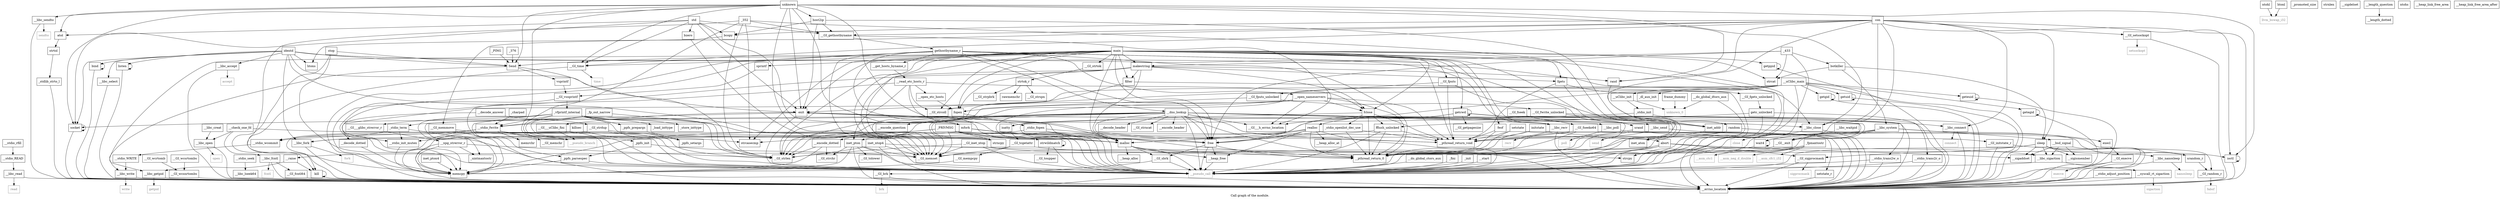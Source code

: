 digraph "Call graph of the module." {
  label="Call graph of the module.";
  node [shape=record];

  Node___libc_select [label="{__libc_select}"];
  Node___GI_time [label="{__GI_time}"];
  Node___libc_waitpid [label="{__libc_waitpid}"];
  Node__stdio_init [label="{_stdio_init}"];
  Node___stdio_init_mutex [label="{__stdio_init_mutex}"];
  Node___GI_fputs_unlocked [label="{__GI_fputs_unlocked}"];
  Node__stdio_term [label="{_stdio_term}"];
  Node___libc_write [label="{__libc_write}"];
  Node___stdio_wcommit [label="{__stdio_wcommit}"];
  Node___GI_toupper [label="{__GI_toupper}"];
  Node__ppfs_prepargs [label="{_ppfs_prepargs}"];
  Node___errno_location [label="{__errno_location}"];
  Node_ntohl [label="{ntohl}"];
  Node___GI_tcgetattr [label="{__GI_tcgetattr}"];
  Node___GI_strlen [label="{__GI_strlen}"];
  Node___GI_fwrite_unlocked [label="{__GI_fwrite_unlocked}"];
  Node__ppfs_setargs [label="{_ppfs_setargs}"];
  Node_strncpy [label="{strncpy}"];
  Node__promoted_size [label="{_promoted_size}"];
  Node_strnlen [label="{strnlen}"];
  Node__ppfs_parsespec [label="{_ppfs_parsespec}"];
  Node_feof [label="{feof}"];
  Node___GI___glibc_strerror_r [label="{__GI___glibc_strerror_r}"];
  Node__charpad [label="{_charpad}"];
  Node_memcpy [label="{memcpy}"];
  Node___GI_memset [label="{__GI_memset}"];
  Node_fclose [label="{fclose}"];
  Node_fopen [label="{fopen}"];
  Node_vsprintf [label="{vsprintf}"];
  Node__fp_out_narrow [label="{_fp_out_narrow}"];
  Node_strcat [label="{strcat}"];
  Node_htons [label="{htons}"];
  Node_inet_addr [label="{inet_addr}"];
  Node___GI_gethostbyname [label="{__GI_gethostbyname}"];
  Node___xpg_strerror_r [label="{__xpg_strerror_r}"];
  Node_fgets [label="{fgets}"];
  Node_bcopy [label="{bcopy}"];
  Node___GI_fputs [label="{__GI_fputs}"];
  Node__vfprintf_internal [label="{_vfprintf_internal}"];
  Node___GI_strcoll [label="{__GI_strcoll}"];
  Node_sprintf [label="{sprintf}"];
  Node___GI_vsnprintf [label="{__GI_vsnprintf}"];
  Node_isatty [label="{isatty}"];
  Node__stdio_fopen [label="{_stdio_fopen}"];
  Node__ppfs_init [label="{_ppfs_init}"];
  Node_strcpy [label="{strcpy}"];
  Node__stdio_openlist_dec_use [label="{_stdio_openlist_dec_use}"];
  Node_bzero [label="{bzero}"];
  Node_fflush_unlocked [label="{fflush_unlocked}"];
  Node_strcasecmp [label="{strcasecmp}"];
  Node___GI_fgets_unlocked [label="{__GI_fgets_unlocked}"];
  Node___stdio_trans2w_o [label="{__stdio_trans2w_o}"];
  Node__load_inttype [label="{_load_inttype}"];
  Node__store_inttype [label="{_store_inttype}"];
  Node__uintmaxtostr [label="{_uintmaxtostr}"];
  Node__fpmaxtostr [label="{_fpmaxtostr}"];
  Node_getc_unlocked [label="{getc_unlocked}"];
  Node___GI_memchr [label="{__GI_memchr}"];
  Node___GI_memmove [label="{__GI_memmove}"];
  Node___GI_mempcpy [label="{__GI_mempcpy}"];
  Node_memrchr [label="{memrchr}"];
  Node_strtok_r [label="{strtok_r}"];
  Node___GI_strpbrk [label="{__GI_strpbrk}"];
  Node_inet_aton [label="{inet_aton}"];
  Node___dns_lookup [label="{__dns_lookup}"];
  Node___open_nameservers [label="{__open_nameservers}"];
  Node___get_hosts_byname_r [label="{__get_hosts_byname_r}"];
  Node___bsd_signal [label="{__bsd_signal}"];
  Node___sigismember [label="{__sigismember}"];
  Node___sigaddset [label="{__sigaddset}"];
  Node___sigdelset [label="{__sigdelset}"];
  Node_abort [label="{abort}"];
  Node__dl_aux_init [label="{_dl_aux_init}"];
  Node___GI_brk [label="{__GI_brk}"];
  Node___libc_poll [label="{__libc_poll}"];
  Node___GI_fseek [label="{__GI_fseek}"];
  Node___GI_fseeko64 [label="{__GI_fseeko64}"];
  Node___stdio_READ [label="{__stdio_READ}"];
  Node___stdio_adjust_position [label="{__stdio_adjust_position}"];
  Node___stdio_rfill [label="{__stdio_rfill}"];
  Node___stdio_trans2r_o [label="{__stdio_trans2r_o}"];
  Node___stdio_seek [label="{__stdio_seek}"];
  Node_rawmemchr [label="{rawmemchr}"];
  Node___GI_strncat [label="{__GI_strncat}"];
  Node___GI_strspn [label="{__GI_strspn}"];
  Node___GI_strdup [label="{__GI_strdup}"];
  Node_inet_pton4 [label="{inet_pton4}"];
  Node_inet_pton [label="{inet_pton}"];
  Node_inet_ntop4 [label="{inet_ntop4}"];
  Node___GI_inet_ntop [label="{__GI_inet_ntop}"];
  Node___encode_header [label="{__encode_header}"];
  Node___decode_header [label="{__decode_header}"];
  Node___encode_question [label="{__encode_question}"];
  Node___length_question [label="{__length_question}"];
  Node___decode_answer [label="{__decode_answer}"];
  Node_srand [label="{srand}"];
  Node_setstate_r [label="{setstate_r}"];
  Node___GI_random_r [label="{__GI_random_r}"];
  Node_srandom_r [label="{srandom_r}"];
  Node___GI_initstate_r [label="{__GI_initstate_r}"];
  Node___libc_system [label="{__libc_system}"];
  Node_atol [label="{atol}"];
  Node_strtol [label="{strtol}"];
  Node__stdlib_strto_l [label="{_stdlib_strto_l}"];
  Node_exit [label="{exit}"];
  Node_execl [label="{execl}"];
  Node_sleep [label="{sleep}"];
  Node___GI___uClibc_fini [label="{__GI___uClibc_fini}"];
  Node___pthread_return_0 [label="{__pthread_return_0}"];
  Node___pthread_return_void [label="{__pthread_return_void}"];
  Node___check_one_fd [label="{__check_one_fd}"];
  Node___uClibc_init [label="{__uClibc_init}"];
  Node___uClibc_main [label="{__uClibc_main}"];
  Node___libc_sigaction [label="{__libc_sigaction}"];
  Node___libc_fcntl [label="{__libc_fcntl}"];
  Node___syscall_rt_sigaction [label="{__syscall_rt_sigaction}"];
  Node___GI__exit [label="{__GI__exit}"];
  Node___GI_execve [label="{__GI_execve}"];
  Node_getegid [label="{getegid}"];
  Node_geteuid [label="{geteuid}"];
  Node_getgid [label="{getgid}"];
  Node_getuid [label="{getuid}"];
  Node___libc_nanosleep [label="{__libc_nanosleep}"];
  Node___libc_open [label="{__libc_open}"];
  Node___libc_creat [label="{__libc_creat}"];
  Node___GI_sbrk [label="{__GI_sbrk}"];
  Node___GI_sigprocmask [label="{__GI_sigprocmask}"];
  Node_wait4 [label="{wait4}"];
  Node___GI___h_errno_location [label="{__GI___h_errno_location}"];
  Node___GI_wcrtomb [label="{__GI_wcrtomb}"];
  Node___GI_wcsrtombs [label="{__GI_wcsrtombs}"];
  Node___GI_wcsnrtombs [label="{__GI_wcsnrtombs}"];
  Node___stdio_WRITE [label="{__stdio_WRITE}"];
  Node___stdio_fwrite [label="{__stdio_fwrite}"];
  Node_htonl [label="{htonl}"];
  Node_ntohs [label="{ntohs}"];
  Node___GI_fcntl64 [label="{__GI_fcntl64}"];
  Node_gethostbyname_r [label="{gethostbyname_r}"];
  Node___libc_accept [label="{__libc_accept}"];
  Node_bind [label="{bind}"];
  Node___libc_connect [label="{__libc_connect}"];
  Node_listen [label="{listen}"];
  Node___libc_recv [label="{__libc_recv}"];
  Node___libc_send [label="{__libc_send}"];
  Node___libc_sendto [label="{__libc_sendto}"];
  Node___GI_setsockopt [label="{__GI_setsockopt}"];
  Node_socket [label="{socket}"];
  Node_malloc [label="{malloc}"];
  Node_free [label="{free}"];
  Node_realloc [label="{realloc}"];
  Node___heap_alloc [label="{__heap_alloc}"];
  Node___heap_alloc_at [label="{__heap_alloc_at}"];
  Node___heap_link_free_area [label="{__heap_link_free_area}"];
  Node___heap_link_free_area_after [label="{__heap_link_free_area_after}"];
  Node___heap_free [label="{__heap_free}"];
  Node_rand [label="{rand}"];
  Node_random [label="{random}"];
  Node_setstate [label="{setstate}"];
  Node_initstate [label="{initstate}"];
  Node___open_etc_hosts [label="{__open_etc_hosts}"];
  Node___read_etc_hosts_r [label="{__read_etc_hosts_r}"];
  Node___raise [label="{__raise}"];
  Node___libc_lseek64 [label="{__libc_lseek64}"];
  Node___libc_read [label="{__libc_read}"];
  Node___GI_tolower [label="{__GI_tolower}"];
  Node___GI_strchr [label="{__GI_strchr}"];
  Node___encode_dotted [label="{__encode_dotted}"];
  Node___decode_dotted [label="{__decode_dotted}"];
  Node___length_dotted [label="{__length_dotted}"];
  Node___do_global_ctors_aux [label="{__do_global_ctors_aux}"];
  Node__fini [label="{_fini}"];
  Node___asm_neg_d_double [color="gray50", fontcolor="gray50", label="{__asm_neg_d_double}"];
  Node___asm_cfc1_i32 [color="gray50", fontcolor="gray50", label="{__asm_cfc1_i32}"];
  Node___asm_ctc1 [color="gray50", fontcolor="gray50", label="{__asm_ctc1}"];
  Node_unknown_0 [color="gray50", fontcolor="gray50", label="{unknown_0}"];
  Node_close [color="gray50", fontcolor="gray50", label="{close}"];
  Node_fork [color="gray50", fontcolor="gray50", label="{fork}"];
  Node_getpid [color="gray50", fontcolor="gray50", label="{getpid}"];
  Node_time [color="gray50", fontcolor="gray50", label="{time}"];
  Node_write [color="gray50", fontcolor="gray50", label="{write}"];
  Node_accept [color="gray50", fontcolor="gray50", label="{accept}"];
  Node_connect [color="gray50", fontcolor="gray50", label="{connect}"];
  Node_recv [color="gray50", fontcolor="gray50", label="{recv}"];
  Node_send [color="gray50", fontcolor="gray50", label="{send}"];
  Node_sendto [color="gray50", fontcolor="gray50", label="{sendto}"];
  Node_setsockopt [color="gray50", fontcolor="gray50", label="{setsockopt}"];
  Node_fcntl [color="gray50", fontcolor="gray50", label="{fcntl}"];
  Node_sigaction [color="gray50", fontcolor="gray50", label="{sigaction}"];
  Node_execve [color="gray50", fontcolor="gray50", label="{execve}"];
  Node_nanosleep [color="gray50", fontcolor="gray50", label="{nanosleep}"];
  Node_open [color="gray50", fontcolor="gray50", label="{open}"];
  Node_sigprocmask [color="gray50", fontcolor="gray50", label="{sigprocmask}"];
  Node_brk [color="gray50", fontcolor="gray50", label="{brk}"];
  Node_poll [color="gray50", fontcolor="gray50", label="{poll}"];
  Node_read [color="gray50", fontcolor="gray50", label="{read}"];
  Node_llvm_bswap_i32 [color="gray50", fontcolor="gray50", label="{llvm_bswap_i32}"];
  Node_fabsf [color="gray50", fontcolor="gray50", label="{fabsf}"];
  Node___pseudo_call [color="gray50", fontcolor="gray50", label="{__pseudo_call}"];
  Node___pseudo_branch [color="gray50", fontcolor="gray50", label="{__pseudo_branch}"];
  Node__init [label="{_init}"];
  Node___do_global_dtors_aux [label="{__do_global_dtors_aux}"];
  Node_frame_dummy [label="{frame_dummy}"];
  Node___start [label="{__start}"];
  Node_botkiller [label="{botkiller}"];
  Node_strwildmatch [label="{strwildmatch}"];
  Node_Send [label="{Send}"];
  Node_host2ip [label="{host2ip}"];
  Node_mfork [label="{mfork}"];
  Node_filter [label="{filter}"];
  Node_makestring [label="{makestring}"];
  Node_identd [label="{identd}"];
  Node_std [label="{std}"];
  Node_stop [label="{stop}"];
  Node_unknown [label="{unknown}"];
  Node___GI_strtok [label="{__GI_strtok}"];
  Node_killsec [label="{killsec}"];
  Node__PRIVMSG [label="{_PRIVMSG}"];
  Node__376 [label="{_376}"];
  Node__PING [label="{_PING}"];
  Node__352 [label="{_352}"];
  Node__433 [label="{_433}"];
  Node_con [label="{con}"];
  Node_main [label="{main}"];
  Node___libc_close [label="{__libc_close}"];
  Node___libc_fork [label="{__libc_fork}"];
  Node_getcwd [label="{getcwd}"];
  Node___GI_getpagesize [label="{__GI_getpagesize}"];
  Node___libc_getpid [label="{__libc_getpid}"];
  Node_getppid [label="{getppid}"];
  Node_ioctl [label="{ioctl}"];
  Node_kill [label="{kill}"];
  Node___libc_select -> Node___errno_location;
  Node___GI_time -> Node___errno_location;
  Node___GI_time -> Node_time;
  Node___libc_waitpid -> Node_wait4;
  Node__stdio_init -> Node___errno_location;
  Node__stdio_init -> Node_isatty;
  Node___stdio_init_mutex -> Node_memcpy;
  Node___GI_fputs_unlocked -> Node___GI_strlen;
  Node___GI_fputs_unlocked -> Node___GI_fwrite_unlocked;
  Node__stdio_term -> Node___stdio_init_mutex;
  Node__stdio_term -> Node___stdio_wcommit;
  Node__stdio_term -> Node___pseudo_call;
  Node___libc_write -> Node___errno_location;
  Node___libc_write -> Node_write;
  Node___stdio_wcommit -> Node___stdio_WRITE;
  Node__ppfs_prepargs -> Node__ppfs_setargs;
  Node_ntohl -> Node_llvm_bswap_i32;
  Node___GI_tcgetattr -> Node___GI_memset;
  Node___GI_tcgetattr -> Node___GI_mempcpy;
  Node___GI_tcgetattr -> Node_ioctl;
  Node___GI_fwrite_unlocked -> Node___stdio_trans2w_o;
  Node___GI_fwrite_unlocked -> Node___stdio_fwrite;
  Node___GI_fwrite_unlocked -> Node___pseudo_call;
  Node__ppfs_parsespec -> Node_memcpy;
  Node__ppfs_parsespec -> Node___pseudo_call;
  Node_feof -> Node___pthread_return_0;
  Node_feof -> Node___pthread_return_void;
  Node___GI___glibc_strerror_r -> Node___xpg_strerror_r;
  Node__charpad -> Node___stdio_fwrite;
  Node_fclose -> Node__stdio_openlist_dec_use;
  Node_fclose -> Node_fflush_unlocked;
  Node_fclose -> Node___pthread_return_0;
  Node_fclose -> Node___pthread_return_void;
  Node_fclose -> Node_free;
  Node_fclose -> Node___pseudo_call;
  Node_fopen -> Node__stdio_fopen;
  Node_vsprintf -> Node___GI_vsnprintf;
  Node__fp_out_narrow -> Node___GI_strlen;
  Node__fp_out_narrow -> Node___stdio_fwrite;
  Node__fp_out_narrow -> Node___pseudo_call;
  Node_inet_addr -> Node_inet_aton;
  Node___GI_gethostbyname -> Node___GI___h_errno_location;
  Node___GI_gethostbyname -> Node_gethostbyname_r;
  Node___xpg_strerror_r -> Node___errno_location;
  Node___xpg_strerror_r -> Node___GI_strlen;
  Node___xpg_strerror_r -> Node_memcpy;
  Node___xpg_strerror_r -> Node__uintmaxtostr;
  Node_fgets -> Node___GI_fgets_unlocked;
  Node_fgets -> Node___pthread_return_0;
  Node_fgets -> Node___pthread_return_void;
  Node_bcopy -> Node___GI_memmove;
  Node___GI_fputs -> Node___GI_fputs_unlocked;
  Node___GI_fputs -> Node___pthread_return_0;
  Node___GI_fputs -> Node___pthread_return_void;
  Node__vfprintf_internal -> Node__ppfs_prepargs;
  Node__vfprintf_internal -> Node___GI_strlen;
  Node__vfprintf_internal -> Node__ppfs_setargs;
  Node__vfprintf_internal -> Node__ppfs_parsespec;
  Node__vfprintf_internal -> Node___GI___glibc_strerror_r;
  Node__vfprintf_internal -> Node__ppfs_init;
  Node__vfprintf_internal -> Node__load_inttype;
  Node__vfprintf_internal -> Node__store_inttype;
  Node__vfprintf_internal -> Node__uintmaxtostr;
  Node__vfprintf_internal -> Node___stdio_fwrite;
  Node__vfprintf_internal -> Node___pseudo_call;
  Node_sprintf -> Node___GI_vsnprintf;
  Node___GI_vsnprintf -> Node___stdio_init_mutex;
  Node___GI_vsnprintf -> Node__vfprintf_internal;
  Node_isatty -> Node___GI_tcgetattr;
  Node__stdio_fopen -> Node___stdio_init_mutex;
  Node__stdio_fopen -> Node_malloc;
  Node__stdio_fopen -> Node_free;
  Node__stdio_fopen -> Node___pseudo_call;
  Node__ppfs_init -> Node__ppfs_parsespec;
  Node__ppfs_init -> Node___GI_memset;
  Node__stdio_openlist_dec_use -> Node___pthread_return_0;
  Node__stdio_openlist_dec_use -> Node___pthread_return_void;
  Node__stdio_openlist_dec_use -> Node_free;
  Node_bzero -> Node___GI_memset;
  Node_fflush_unlocked -> Node___stdio_wcommit;
  Node_fflush_unlocked -> Node___pthread_return_0;
  Node_fflush_unlocked -> Node___pthread_return_void;
  Node_fflush_unlocked -> Node___pseudo_call;
  Node___GI_fgets_unlocked -> Node_getc_unlocked;
  Node___stdio_trans2w_o -> Node___errno_location;
  Node___stdio_trans2w_o -> Node___pseudo_call;
  Node__fpmaxtostr -> Node___GI_memset;
  Node__fpmaxtostr -> Node___asm_neg_d_double;
  Node__fpmaxtostr -> Node___asm_cfc1_i32;
  Node__fpmaxtostr -> Node___asm_ctc1;
  Node__fpmaxtostr -> Node___pseudo_call;
  Node_getc_unlocked -> Node_fflush_unlocked;
  Node_getc_unlocked -> Node___stdio_trans2r_o;
  Node_getc_unlocked -> Node___pseudo_call;
  Node___GI_memmove -> Node_memcpy;
  Node___GI_memmove -> Node___pseudo_branch;
  Node___GI_mempcpy -> Node_memcpy;
  Node_strtok_r -> Node___GI_strpbrk;
  Node_strtok_r -> Node_rawmemchr;
  Node_strtok_r -> Node___GI_strspn;
  Node___dns_lookup -> Node___errno_location;
  Node___dns_lookup -> Node___GI_strlen;
  Node___dns_lookup -> Node_strncpy;
  Node___dns_lookup -> Node_memcpy;
  Node___dns_lookup -> Node___GI_memset;
  Node___dns_lookup -> Node_inet_addr;
  Node___dns_lookup -> Node___libc_poll;
  Node___dns_lookup -> Node___GI_strncat;
  Node___dns_lookup -> Node_inet_pton;
  Node___dns_lookup -> Node___encode_header;
  Node___dns_lookup -> Node___decode_header;
  Node___dns_lookup -> Node___encode_question;
  Node___dns_lookup -> Node___pthread_return_0;
  Node___dns_lookup -> Node___pthread_return_void;
  Node___dns_lookup -> Node___GI___h_errno_location;
  Node___dns_lookup -> Node___libc_connect;
  Node___dns_lookup -> Node___libc_recv;
  Node___dns_lookup -> Node___libc_send;
  Node___dns_lookup -> Node_socket;
  Node___dns_lookup -> Node_malloc;
  Node___dns_lookup -> Node_free;
  Node___dns_lookup -> Node___pseudo_call;
  Node___dns_lookup -> Node___libc_close;
  Node___open_nameservers -> Node_fclose;
  Node___open_nameservers -> Node_fopen;
  Node___open_nameservers -> Node___GI_strcoll;
  Node___open_nameservers -> Node___pthread_return_0;
  Node___open_nameservers -> Node___pthread_return_void;
  Node___open_nameservers -> Node___GI___h_errno_location;
  Node___open_nameservers -> Node___pseudo_call;
  Node___get_hosts_byname_r -> Node___read_etc_hosts_r;
  Node___bsd_signal -> Node___errno_location;
  Node___bsd_signal -> Node___sigismember;
  Node___bsd_signal -> Node___sigaddset;
  Node___bsd_signal -> Node___libc_sigaction;
  Node_abort -> Node___sigaddset;
  Node_abort -> Node___pthread_return_0;
  Node_abort -> Node___libc_sigaction;
  Node_abort -> Node___GI_sigprocmask;
  Node_abort -> Node___raise;
  Node_abort -> Node___pseudo_call;
  Node___GI_brk -> Node___errno_location;
  Node___GI_brk -> Node_brk;
  Node___libc_poll -> Node___errno_location;
  Node___libc_poll -> Node_poll;
  Node___GI_fseek -> Node___GI_fseeko64;
  Node___GI_fseeko64 -> Node___errno_location;
  Node___GI_fseeko64 -> Node___pthread_return_0;
  Node___GI_fseeko64 -> Node___pthread_return_void;
  Node___GI_fseeko64 -> Node___pseudo_call;
  Node___stdio_READ -> Node___libc_read;
  Node___stdio_adjust_position -> Node___errno_location;
  Node___stdio_rfill -> Node___stdio_READ;
  Node___stdio_trans2r_o -> Node___errno_location;
  Node___stdio_trans2r_o -> Node___pseudo_call;
  Node___stdio_seek -> Node___libc_lseek64;
  Node___GI_strdup -> Node___GI_strlen;
  Node___GI_strdup -> Node_memcpy;
  Node___GI_strdup -> Node_malloc;
  Node_inet_pton4 -> Node_memcpy;
  Node_inet_pton -> Node___errno_location;
  Node_inet_pton -> Node_memcpy;
  Node_inet_pton -> Node___GI_memset;
  Node_inet_pton -> Node___GI_tolower;
  Node_inet_pton -> Node___GI_strchr;
  Node_inet_pton -> Node___pseudo_call;
  Node_inet_ntop4 -> Node___errno_location;
  Node_inet_ntop4 -> Node___GI_strlen;
  Node_inet_ntop4 -> Node___GI_memset;
  Node_inet_ntop4 -> Node_strcpy;
  Node___GI_inet_ntop -> Node___errno_location;
  Node___GI_inet_ntop -> Node___GI_strlen;
  Node___GI_inet_ntop -> Node___GI_memset;
  Node___GI_inet_ntop -> Node___pseudo_call;
  Node___encode_question -> Node___encode_dotted;
  Node___length_question -> Node___length_dotted;
  Node___decode_answer -> Node___GI_strdup;
  Node___decode_answer -> Node___decode_dotted;
  Node_srand -> Node_srandom_r;
  Node_srand -> Node___pthread_return_0;
  Node_srand -> Node___pthread_return_void;
  Node_setstate_r -> Node___errno_location;
  Node___GI_random_r -> Node_fabsf;
  Node_srandom_r -> Node___GI_random_r;
  Node___GI_initstate_r -> Node___errno_location;
  Node___GI_initstate_r -> Node_srandom_r;
  Node___libc_system -> Node___bsd_signal;
  Node___libc_system -> Node_execl;
  Node___libc_system -> Node___GI__exit;
  Node___libc_system -> Node_wait4;
  Node___libc_system -> Node___pseudo_call;
  Node___libc_system -> Node___libc_fork;
  Node_atol -> Node_strtol;
  Node_strtol -> Node__stdlib_strto_l;
  Node__stdlib_strto_l -> Node___errno_location;
  Node_exit -> Node__stdio_term;
  Node_exit -> Node___GI___uClibc_fini;
  Node_exit -> Node___pthread_return_0;
  Node_exit -> Node___pthread_return_void;
  Node_exit -> Node___GI__exit;
  Node_exit -> Node___pseudo_call;
  Node_execl -> Node___GI_execve;
  Node_sleep -> Node___errno_location;
  Node_sleep -> Node___sigismember;
  Node_sleep -> Node___sigaddset;
  Node_sleep -> Node___libc_sigaction;
  Node_sleep -> Node___libc_nanosleep;
  Node_sleep -> Node___GI_sigprocmask;
  Node_sleep -> Node___pseudo_call;
  Node___GI___uClibc_fini -> Node___pseudo_call;
  Node___GI___uClibc_fini -> Node___pseudo_branch;
  Node___check_one_fd -> Node_abort;
  Node___check_one_fd -> Node___libc_fcntl;
  Node___check_one_fd -> Node___libc_open;
  Node___uClibc_init -> Node__stdio_init;
  Node___uClibc_init -> Node_unknown_0;
  Node___uClibc_main -> Node___errno_location;
  Node___uClibc_main -> Node_memcpy;
  Node___uClibc_main -> Node___GI_memset;
  Node___uClibc_main -> Node__dl_aux_init;
  Node___uClibc_main -> Node_exit;
  Node___uClibc_main -> Node___uClibc_init;
  Node___uClibc_main -> Node_getegid;
  Node___uClibc_main -> Node_geteuid;
  Node___uClibc_main -> Node_getgid;
  Node___uClibc_main -> Node_getuid;
  Node___uClibc_main -> Node___GI___h_errno_location;
  Node___uClibc_main -> Node___pseudo_call;
  Node___libc_sigaction -> Node_memcpy;
  Node___libc_sigaction -> Node___syscall_rt_sigaction;
  Node___libc_fcntl -> Node___errno_location;
  Node___libc_fcntl -> Node___GI_fcntl64;
  Node___libc_fcntl -> Node_fcntl;
  Node___syscall_rt_sigaction -> Node___errno_location;
  Node___syscall_rt_sigaction -> Node_sigaction;
  Node___GI__exit -> Node___errno_location;
  Node___GI__exit -> Node_exit;
  Node___GI_execve -> Node___errno_location;
  Node___GI_execve -> Node_execve;
  Node_getegid -> Node___errno_location;
  Node_getegid -> Node_getegid;
  Node_geteuid -> Node___errno_location;
  Node_geteuid -> Node_geteuid;
  Node_getgid -> Node___errno_location;
  Node_getgid -> Node_getgid;
  Node_getuid -> Node___errno_location;
  Node_getuid -> Node_getuid;
  Node___libc_nanosleep -> Node___errno_location;
  Node___libc_nanosleep -> Node_nanosleep;
  Node___libc_open -> Node___errno_location;
  Node___libc_open -> Node_open;
  Node___libc_creat -> Node___libc_open;
  Node___GI_sbrk -> Node___GI_brk;
  Node___GI_sbrk -> Node___pseudo_call;
  Node___GI_sigprocmask -> Node___errno_location;
  Node___GI_sigprocmask -> Node_sigprocmask;
  Node_wait4 -> Node___errno_location;
  Node_wait4 -> Node_wait4;
  Node___GI_wcrtomb -> Node___GI_wcsnrtombs;
  Node___GI_wcsrtombs -> Node___GI_wcsnrtombs;
  Node___GI_wcsnrtombs -> Node___errno_location;
  Node___stdio_WRITE -> Node___libc_write;
  Node___stdio_fwrite -> Node___stdio_wcommit;
  Node___stdio_fwrite -> Node_memcpy;
  Node___stdio_fwrite -> Node___GI_memchr;
  Node___stdio_fwrite -> Node_memrchr;
  Node___stdio_fwrite -> Node___pseudo_call;
  Node___stdio_fwrite -> Node___pseudo_branch;
  Node_htonl -> Node_llvm_bswap_i32;
  Node___GI_fcntl64 -> Node___errno_location;
  Node_gethostbyname_r -> Node___errno_location;
  Node_gethostbyname_r -> Node_strncpy;
  Node_gethostbyname_r -> Node_memcpy;
  Node_gethostbyname_r -> Node_inet_aton;
  Node_gethostbyname_r -> Node___dns_lookup;
  Node_gethostbyname_r -> Node___open_nameservers;
  Node_gethostbyname_r -> Node___get_hosts_byname_r;
  Node_gethostbyname_r -> Node___pthread_return_0;
  Node_gethostbyname_r -> Node___pthread_return_void;
  Node_gethostbyname_r -> Node_free;
  Node_gethostbyname_r -> Node___pseudo_call;
  Node___libc_accept -> Node___errno_location;
  Node___libc_accept -> Node_accept;
  Node_bind -> Node___errno_location;
  Node_bind -> Node_bind;
  Node___libc_connect -> Node___errno_location;
  Node___libc_connect -> Node_connect;
  Node_listen -> Node___errno_location;
  Node_listen -> Node_listen;
  Node___libc_recv -> Node___errno_location;
  Node___libc_recv -> Node_recv;
  Node___libc_send -> Node___errno_location;
  Node___libc_send -> Node_send;
  Node___libc_sendto -> Node___errno_location;
  Node___libc_sendto -> Node_sendto;
  Node___GI_setsockopt -> Node___errno_location;
  Node___GI_setsockopt -> Node_setsockopt;
  Node_socket -> Node___errno_location;
  Node_socket -> Node_socket;
  Node_malloc -> Node___pthread_return_0;
  Node_malloc -> Node___GI_sbrk;
  Node_malloc -> Node___heap_alloc;
  Node_malloc -> Node___heap_free;
  Node_malloc -> Node___pseudo_call;
  Node_free -> Node___pthread_return_0;
  Node_free -> Node___GI_sbrk;
  Node_free -> Node___heap_free;
  Node_free -> Node___pseudo_call;
  Node_realloc -> Node_memcpy;
  Node_realloc -> Node___pthread_return_0;
  Node_realloc -> Node_malloc;
  Node_realloc -> Node_free;
  Node_realloc -> Node___heap_alloc_at;
  Node_realloc -> Node___heap_free;
  Node_realloc -> Node___pseudo_call;
  Node___heap_free -> Node___pseudo_call;
  Node_rand -> Node_random;
  Node_random -> Node___GI_random_r;
  Node_random -> Node___pthread_return_0;
  Node_random -> Node___pthread_return_void;
  Node_setstate -> Node_setstate_r;
  Node_setstate -> Node___pthread_return_0;
  Node_setstate -> Node___pthread_return_void;
  Node_initstate -> Node___GI_initstate_r;
  Node_initstate -> Node___pthread_return_0;
  Node_initstate -> Node___pthread_return_void;
  Node___open_etc_hosts -> Node_fopen;
  Node___read_etc_hosts_r -> Node___errno_location;
  Node___read_etc_hosts_r -> Node_fclose;
  Node___read_etc_hosts_r -> Node___GI_strcoll;
  Node___read_etc_hosts_r -> Node_inet_pton;
  Node___read_etc_hosts_r -> Node___open_etc_hosts;
  Node___read_etc_hosts_r -> Node___pseudo_call;
  Node___raise -> Node___libc_getpid;
  Node___raise -> Node_kill;
  Node___libc_lseek64 -> Node___errno_location;
  Node___libc_read -> Node___errno_location;
  Node___libc_read -> Node_read;
  Node___encode_dotted -> Node___GI_strlen;
  Node___encode_dotted -> Node_memcpy;
  Node___encode_dotted -> Node___GI_strchr;
  Node___decode_dotted -> Node_memcpy;
  Node___do_global_ctors_aux -> Node___pseudo_call;
  Node__fini -> Node___pseudo_call;
  Node__init -> Node___pseudo_call;
  Node___do_global_dtors_aux -> Node_unknown_0;
  Node___do_global_dtors_aux -> Node___pseudo_call;
  Node_frame_dummy -> Node_unknown_0;
  Node___start -> Node___pseudo_call;
  Node_botkiller -> Node_strcat;
  Node_botkiller -> Node___libc_system;
  Node_botkiller -> Node_sleep;
  Node_strwildmatch -> Node___GI_toupper;
  Node_strwildmatch -> Node___pseudo_call;
  Node_strwildmatch -> Node_strwildmatch;
  Node_Send -> Node___libc_write;
  Node_Send -> Node___GI_strlen;
  Node_Send -> Node_vsprintf;
  Node_host2ip -> Node_inet_addr;
  Node_host2ip -> Node___GI_gethostbyname;
  Node_host2ip -> Node_bcopy;
  Node_host2ip -> Node_exit;
  Node_mfork -> Node_malloc;
  Node_mfork -> Node_free;
  Node_mfork -> Node___libc_fork;
  Node_filter -> Node___GI_strlen;
  Node_filter -> Node___pseudo_call;
  Node_makestring -> Node_memcpy;
  Node_makestring -> Node___GI_memset;
  Node_makestring -> Node_fclose;
  Node_makestring -> Node_fopen;
  Node_makestring -> Node_fgets;
  Node_makestring -> Node_malloc;
  Node_makestring -> Node_rand;
  Node_makestring -> Node_filter;
  Node_identd -> Node___libc_select;
  Node_identd -> Node___GI_memset;
  Node_identd -> Node_htons;
  Node_identd -> Node_exit;
  Node_identd -> Node___libc_accept;
  Node_identd -> Node_bind;
  Node_identd -> Node_listen;
  Node_identd -> Node___libc_recv;
  Node_identd -> Node_socket;
  Node_identd -> Node_Send;
  Node_identd -> Node___libc_close;
  Node_identd -> Node___libc_fork;
  Node_std -> Node___GI_time;
  Node_std -> Node___GI_gethostbyname;
  Node_std -> Node_bcopy;
  Node_std -> Node_bzero;
  Node_std -> Node_atol;
  Node_std -> Node_exit;
  Node_std -> Node_socket;
  Node_std -> Node_mfork;
  Node_stop -> Node___pseudo_call;
  Node_stop -> Node_Send;
  Node_stop -> Node_kill;
  Node_unknown -> Node___GI_time;
  Node_unknown -> Node___GI_memset;
  Node_unknown -> Node_atol;
  Node_unknown -> Node_exit;
  Node_unknown -> Node___libc_sendto;
  Node_unknown -> Node_socket;
  Node_unknown -> Node_malloc;
  Node_unknown -> Node_rand;
  Node_unknown -> Node___pseudo_call;
  Node_unknown -> Node_Send;
  Node_unknown -> Node_host2ip;
  Node_unknown -> Node_mfork;
  Node_unknown -> Node___libc_close;
  Node_unknown -> Node_ioctl;
  Node___GI_strtok -> Node_strtok_r;
  Node_killsec -> Node_strcasecmp;
  Node_killsec -> Node_kill;
  Node__PRIVMSG -> Node___GI_strlen;
  Node__PRIVMSG -> Node_strncpy;
  Node__PRIVMSG -> Node___GI_memset;
  Node__PRIVMSG -> Node_strcasecmp;
  Node__PRIVMSG -> Node_malloc;
  Node__PRIVMSG -> Node_free;
  Node__PRIVMSG -> Node___pseudo_call;
  Node__PRIVMSG -> Node_strwildmatch;
  Node__376 -> Node_Send;
  Node__PING -> Node_Send;
  Node__352 -> Node___GI_strlen;
  Node__352 -> Node_memcpy;
  Node__352 -> Node_inet_addr;
  Node__352 -> Node___GI_gethostbyname;
  Node__352 -> Node_strcasecmp;
  Node__352 -> Node___pseudo_call;
  Node__433 -> Node_strcat;
  Node__433 -> Node_strcpy;
  Node__433 -> Node_free;
  Node__433 -> Node_botkiller;
  Node__433 -> Node_makestring;
  Node_con -> Node___GI_time;
  Node_con -> Node___errno_location;
  Node_con -> Node_htons;
  Node_con -> Node_inet_addr;
  Node_con -> Node___GI_gethostbyname;
  Node_con -> Node_bcopy;
  Node_con -> Node_sleep;
  Node_con -> Node___libc_connect;
  Node_con -> Node___GI_setsockopt;
  Node_con -> Node_rand;
  Node_con -> Node___pseudo_call;
  Node_con -> Node___libc_close;
  Node_con -> Node_ioctl;
  Node_main -> Node___GI_time;
  Node_main -> Node___GI_strlen;
  Node_main -> Node_strncpy;
  Node_main -> Node_feof;
  Node_main -> Node___GI_memset;
  Node_main -> Node_fclose;
  Node_main -> Node_fopen;
  Node_main -> Node_strcat;
  Node_main -> Node_fgets;
  Node_main -> Node___GI_fputs;
  Node_main -> Node___GI_strcoll;
  Node_main -> Node_sprintf;
  Node_main -> Node_strcpy;
  Node_main -> Node_strcasecmp;
  Node_main -> Node_srand;
  Node_main -> Node_exit;
  Node_main -> Node___libc_recv;
  Node_main -> Node_malloc;
  Node_main -> Node_free;
  Node_main -> Node___pseudo_call;
  Node_main -> Node_Send;
  Node_main -> Node_filter;
  Node_main -> Node_makestring;
  Node_main -> Node___GI_strtok;
  Node_main -> Node_getcwd;
  Node_main -> Node___libc_getpid;
  Node_main -> Node_getppid;
  Node___libc_close -> Node___errno_location;
  Node___libc_close -> Node_close;
  Node___libc_fork -> Node___errno_location;
  Node___libc_fork -> Node_fork;
  Node_getcwd -> Node___errno_location;
  Node_getcwd -> Node_malloc;
  Node_getcwd -> Node_realloc;
  Node_getcwd -> Node___pseudo_call;
  Node_getcwd -> Node_getcwd;
  Node_getcwd -> Node___GI_getpagesize;
  Node___libc_getpid -> Node___errno_location;
  Node___libc_getpid -> Node_getpid;
  Node_getppid -> Node___errno_location;
  Node_getppid -> Node_getppid;
  Node_ioctl -> Node___errno_location;
  Node_ioctl -> Node_ioctl;
  Node_kill -> Node___errno_location;
  Node_kill -> Node_kill;
}
